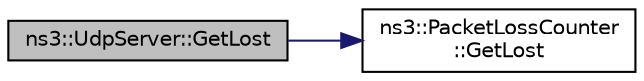 digraph "ns3::UdpServer::GetLost"
{
  edge [fontname="Helvetica",fontsize="10",labelfontname="Helvetica",labelfontsize="10"];
  node [fontname="Helvetica",fontsize="10",shape=record];
  rankdir="LR";
  Node1 [label="ns3::UdpServer::GetLost",height=0.2,width=0.4,color="black", fillcolor="grey75", style="filled", fontcolor="black"];
  Node1 -> Node2 [color="midnightblue",fontsize="10",style="solid"];
  Node2 [label="ns3::PacketLossCounter\l::GetLost",height=0.2,width=0.4,color="black", fillcolor="white", style="filled",URL="$de/dad/classns3_1_1PacketLossCounter.html#a604d5fe48945a46d0d84328e53baa935",tooltip="Get the number of lost packets. "];
}
